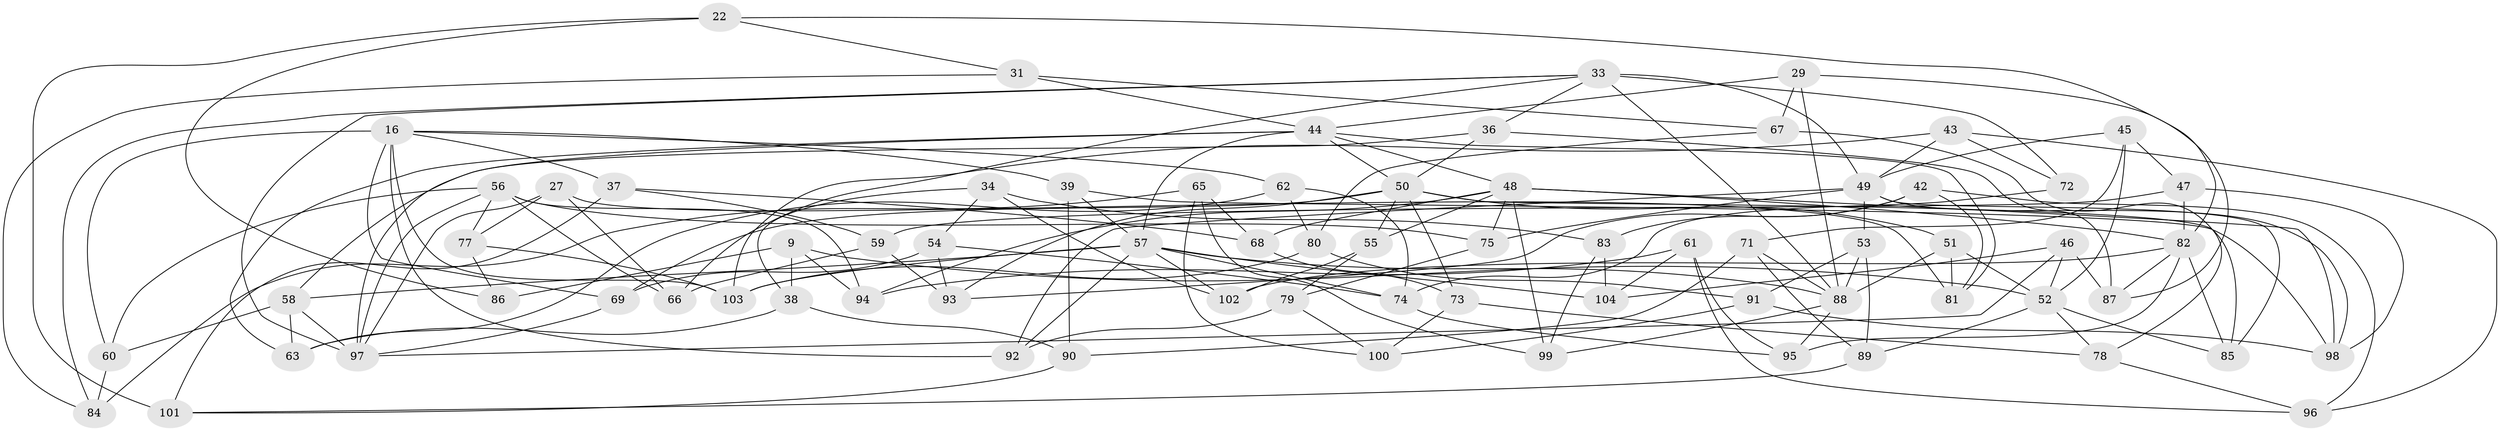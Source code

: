 // original degree distribution, {4: 1.0}
// Generated by graph-tools (version 1.1) at 2025/04/03/04/25 22:04:01]
// undirected, 72 vertices, 166 edges
graph export_dot {
graph [start="1"]
  node [color=gray90,style=filled];
  9 [super="+5"];
  16 [super="+11+13"];
  22;
  27;
  29;
  31;
  33 [super="+19+30"];
  34;
  36;
  37;
  38;
  39;
  42;
  43;
  44 [super="+6+14"];
  45;
  46;
  47;
  48 [super="+41"];
  49 [super="+8"];
  50 [super="+32"];
  51;
  52 [super="+26"];
  53;
  54;
  55;
  56 [super="+20"];
  57 [super="+35"];
  58 [super="+28"];
  59;
  60;
  61;
  62;
  63;
  65;
  66;
  67;
  68;
  69;
  71;
  72 [super="+70"];
  73;
  74 [super="+40"];
  75;
  77;
  78;
  79;
  80;
  81;
  82 [super="+24"];
  83;
  84;
  85;
  86;
  87;
  88 [super="+10+12"];
  89;
  90;
  91;
  92;
  93;
  94;
  95;
  96;
  97 [super="+64"];
  98 [super="+76"];
  99;
  100;
  101;
  102;
  103 [super="+23"];
  104;
  9 -- 86 [weight=2];
  9 -- 52 [weight=2];
  9 -- 94;
  9 -- 38;
  16 -- 92;
  16 -- 62;
  16 -- 39;
  16 -- 69;
  16 -- 103 [weight=2];
  16 -- 60;
  16 -- 37;
  22 -- 86;
  22 -- 82;
  22 -- 101;
  22 -- 31;
  27 -- 77;
  27 -- 66;
  27 -- 81;
  27 -- 97;
  29 -- 87;
  29 -- 67;
  29 -- 44;
  29 -- 88;
  31 -- 67;
  31 -- 84;
  31 -- 44;
  33 -- 66;
  33 -- 97;
  33 -- 72 [weight=2];
  33 -- 36;
  33 -- 84;
  33 -- 88;
  33 -- 49;
  34 -- 83;
  34 -- 102;
  34 -- 54;
  34 -- 38;
  36 -- 87;
  36 -- 50;
  36 -- 58;
  37 -- 68;
  37 -- 101;
  37 -- 59;
  38 -- 90;
  38 -- 63;
  39 -- 90;
  39 -- 98;
  39 -- 57;
  42 -- 81;
  42 -- 96;
  42 -- 83;
  42 -- 93;
  43 -- 103;
  43 -- 96;
  43 -- 72;
  43 -- 49;
  44 -- 50;
  44 -- 81;
  44 -- 63;
  44 -- 48;
  44 -- 97;
  44 -- 57;
  45 -- 47;
  45 -- 71;
  45 -- 52;
  45 -- 49;
  46 -- 104;
  46 -- 87;
  46 -- 52;
  46 -- 97;
  47 -- 59;
  47 -- 82;
  47 -- 98;
  48 -- 98 [weight=2];
  48 -- 82 [weight=2];
  48 -- 55;
  48 -- 99;
  48 -- 68;
  48 -- 75;
  48 -- 94;
  49 -- 85;
  49 -- 53;
  49 -- 75;
  49 -- 92;
  49 -- 98;
  50 -- 55;
  50 -- 51;
  50 -- 69;
  50 -- 85;
  50 -- 73;
  50 -- 93;
  51 -- 81;
  51 -- 88;
  51 -- 52;
  52 -- 89;
  52 -- 85;
  52 -- 78;
  53 -- 91;
  53 -- 89;
  53 -- 88;
  54 -- 69;
  54 -- 93;
  54 -- 74;
  55 -- 102;
  55 -- 79;
  56 -- 77;
  56 -- 75;
  56 -- 66;
  56 -- 97;
  56 -- 60;
  56 -- 94;
  57 -- 74 [weight=2];
  57 -- 58;
  57 -- 103;
  57 -- 102;
  57 -- 104;
  57 -- 88;
  57 -- 92;
  58 -- 63;
  58 -- 97 [weight=2];
  58 -- 60;
  59 -- 66;
  59 -- 93;
  60 -- 84;
  61 -- 96;
  61 -- 94;
  61 -- 104;
  61 -- 95;
  62 -- 80;
  62 -- 63;
  62 -- 74;
  65 -- 84;
  65 -- 68;
  65 -- 99;
  65 -- 100;
  67 -- 80;
  67 -- 78;
  68 -- 73;
  69 -- 97;
  71 -- 89;
  71 -- 90;
  71 -- 88;
  72 -- 74 [weight=3];
  73 -- 78;
  73 -- 100;
  74 -- 95;
  75 -- 79;
  77 -- 86;
  77 -- 103;
  78 -- 96;
  79 -- 100;
  79 -- 92;
  80 -- 91;
  80 -- 103;
  82 -- 85;
  82 -- 102;
  82 -- 87;
  82 -- 95;
  83 -- 104;
  83 -- 99;
  88 -- 95;
  88 -- 99;
  89 -- 101;
  90 -- 101;
  91 -- 98;
  91 -- 100;
}
